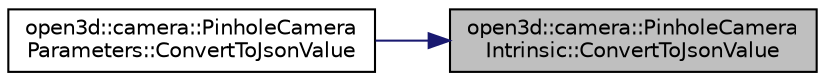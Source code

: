 digraph "open3d::camera::PinholeCameraIntrinsic::ConvertToJsonValue"
{
 // INTERACTIVE_SVG=YES
 // LATEX_PDF_SIZE
  bgcolor="transparent";
  edge [fontname="Helvetica",fontsize="10",labelfontname="Helvetica",labelfontsize="10"];
  node [fontname="Helvetica",fontsize="10",shape=record];
  rankdir="RL";
  Node14 [label="open3d::camera::PinholeCamera\lIntrinsic::ConvertToJsonValue",height=0.2,width=0.4,color="black", fillcolor="grey75", style="filled", fontcolor="black",tooltip=" "];
  Node14 -> Node15 [dir="back",color="midnightblue",fontsize="10",style="solid",fontname="Helvetica"];
  Node15 [label="open3d::camera::PinholeCamera\lParameters::ConvertToJsonValue",height=0.2,width=0.4,color="black",URL="$classopen3d_1_1camera_1_1_pinhole_camera_parameters.html#a2cee616118b5d635e5b4c1c757b004ae",tooltip=" "];
}

